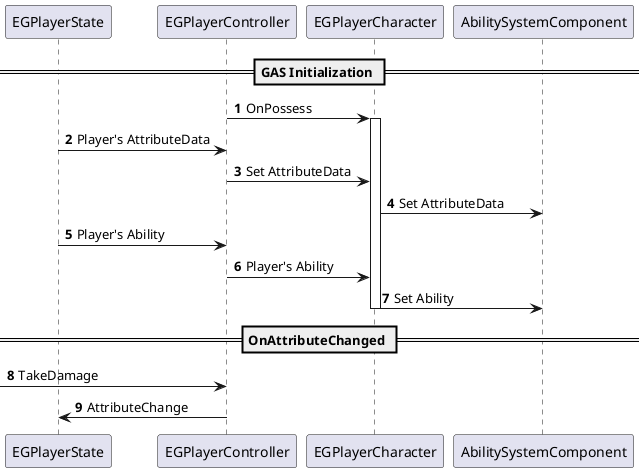 @startuml

'https://plantuml.com/sequence-diagram




autonumber
participant EGPlayerState
participant EGPlayerController
participant EGPlayerCharacter
participant AbilitySystemComponent as asc


== GAS Initialization ==
EGPlayerController -> EGPlayerCharacter : OnPossess
activate EGPlayerCharacter
EGPlayerState -> EGPlayerController : Player's AttributeData
EGPlayerController -> EGPlayerCharacter : Set AttributeData
EGPlayerCharacter -> asc : Set AttributeData
EGPlayerState -> EGPlayerController : Player's Ability
EGPlayerController -> EGPlayerCharacter : Player's Ability
EGPlayerCharacter -> asc : Set Ability
deactivate EGPlayerCharacter
== OnAttributeChanged ==
->EGPlayerController : TakeDamage
EGPlayerController -> EGPlayerState : AttributeChange



@enduml